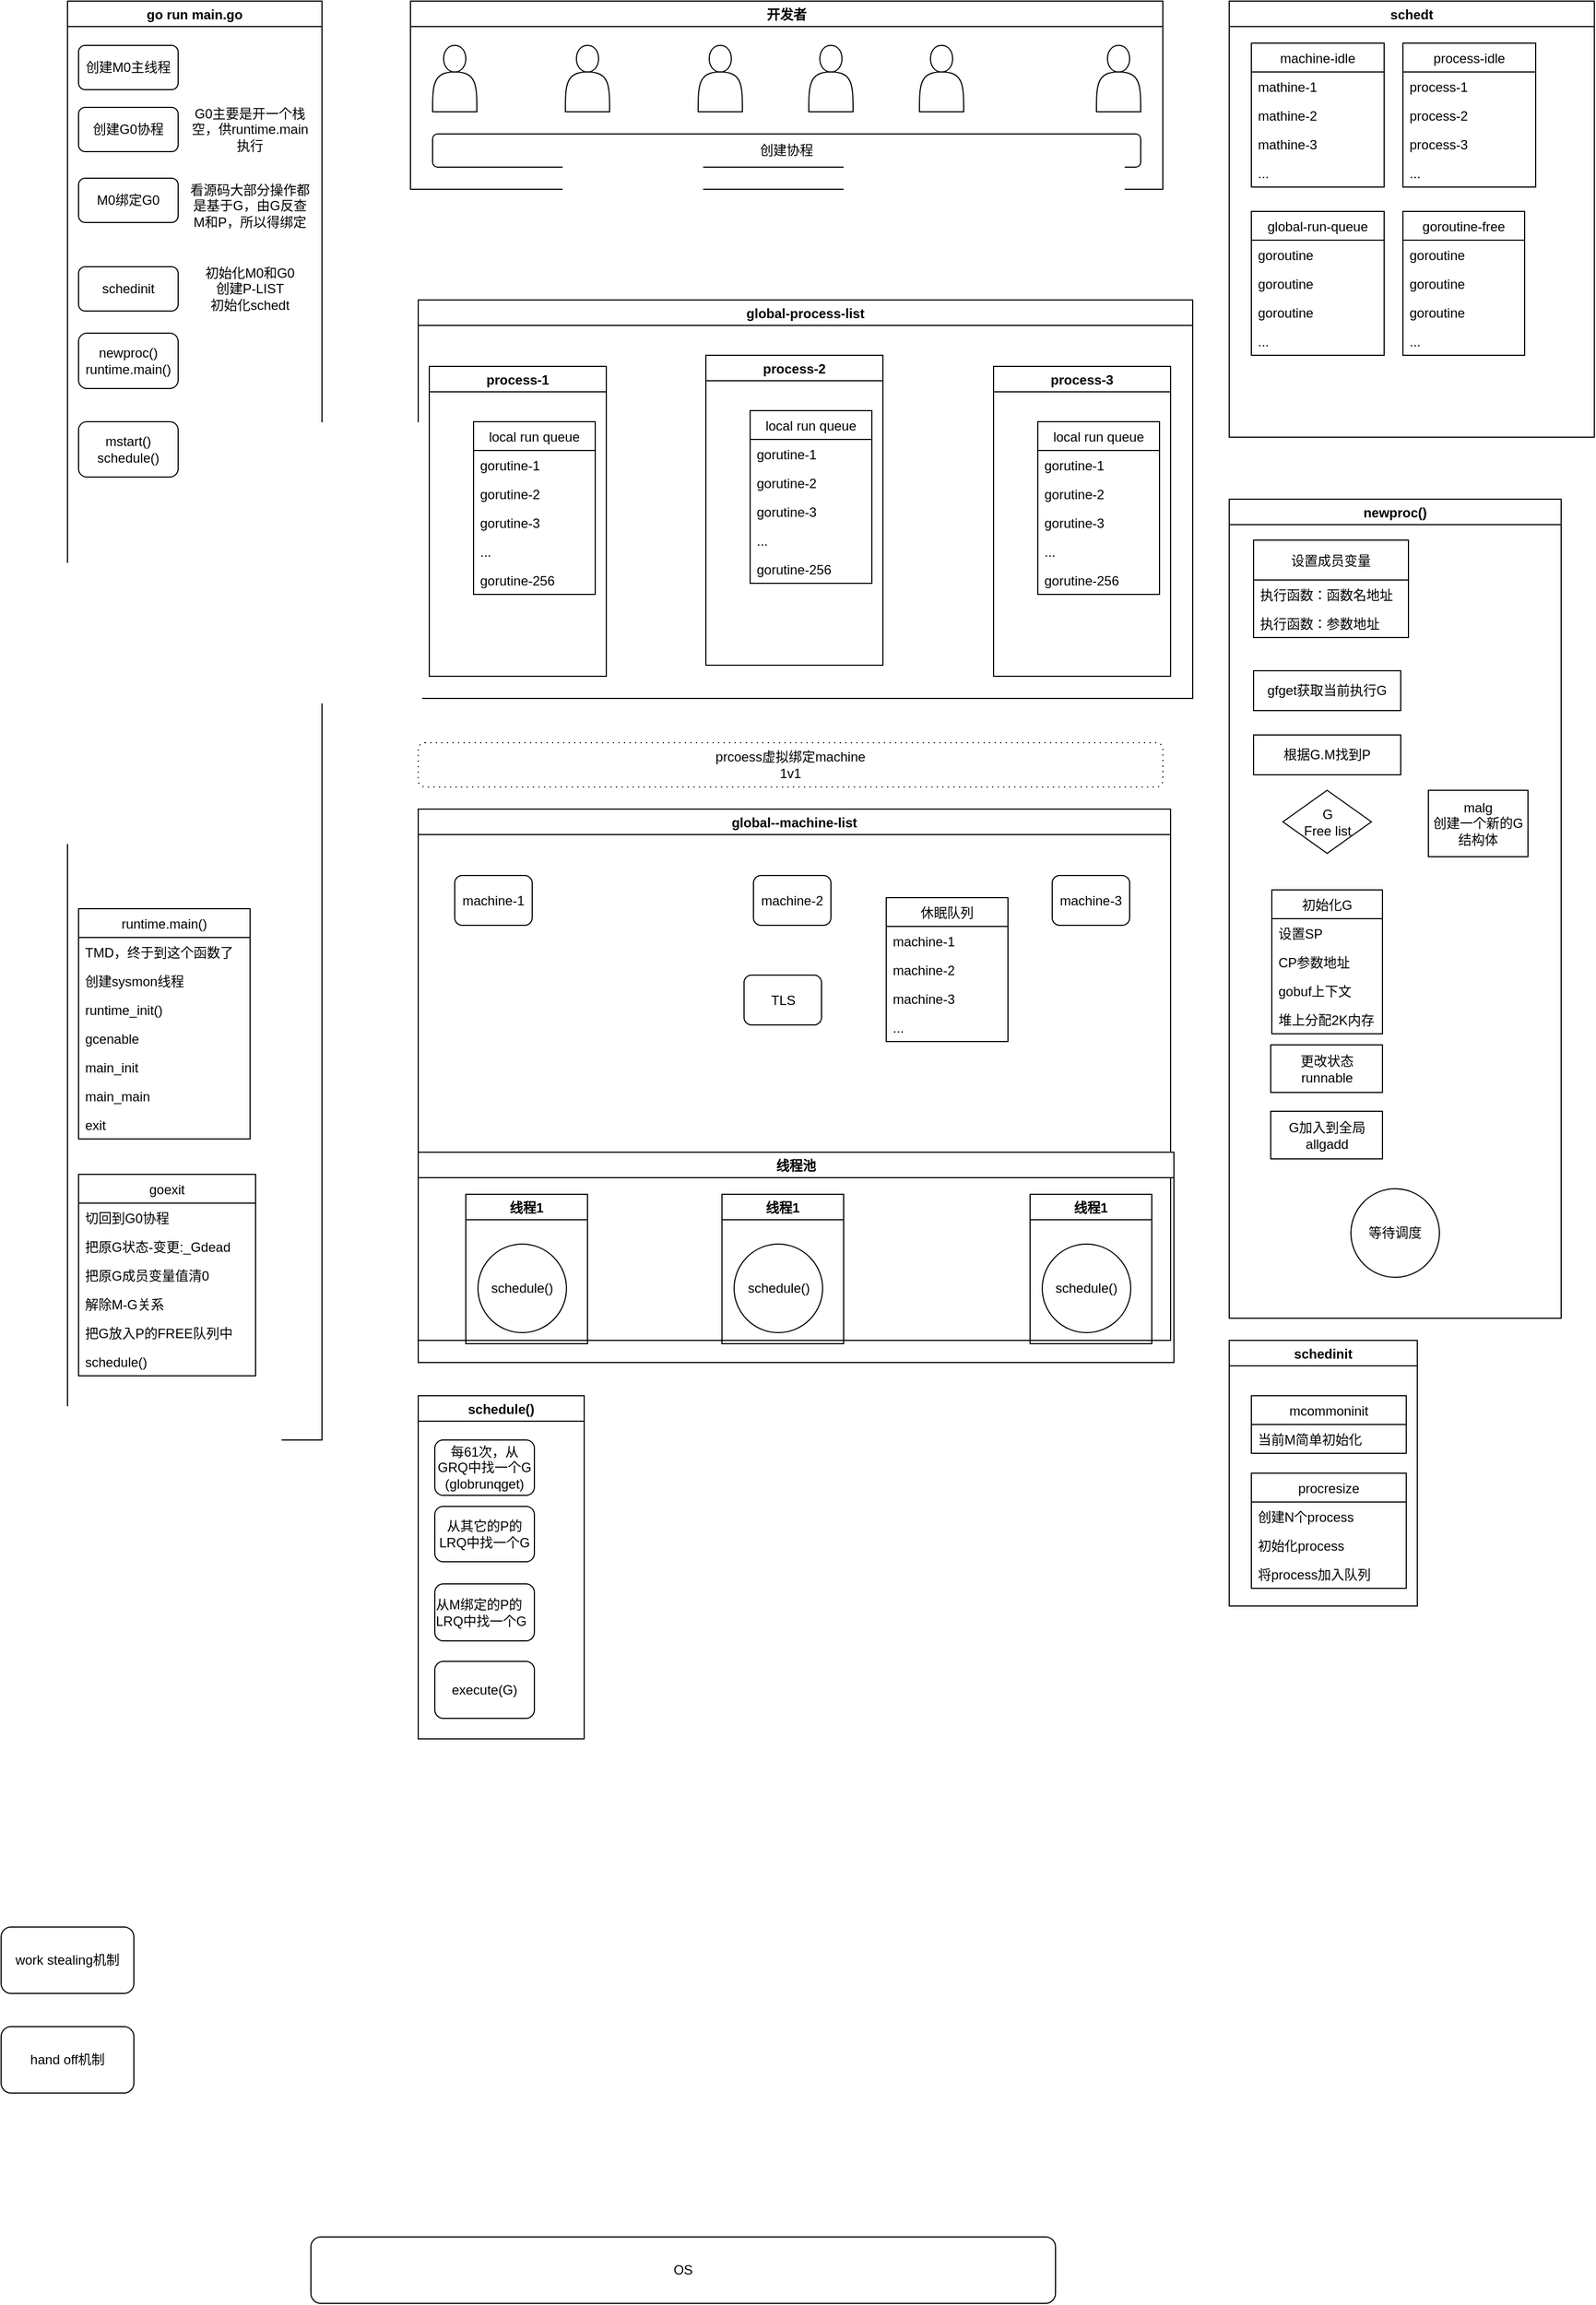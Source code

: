 <mxfile version="14.4.3" type="github">
  <diagram id="ioyhoYi3yUCj3TehJ-Bd" name="Page-1">
    <mxGraphModel dx="1426" dy="703" grid="1" gridSize="10" guides="1" tooltips="1" connect="1" arrows="1" fold="1" page="1" pageScale="1" pageWidth="827" pageHeight="1169" math="0" shadow="0">
      <root>
        <mxCell id="0" />
        <mxCell id="1" parent="0" />
        <mxCell id="YsYjQOcs5sEfoHpkuTJx-3" value="开发者" style="swimlane;" vertex="1" parent="1">
          <mxGeometry x="380" y="30" width="680" height="170" as="geometry" />
        </mxCell>
        <mxCell id="YsYjQOcs5sEfoHpkuTJx-4" value="" style="shape=actor;whiteSpace=wrap;html=1;" vertex="1" parent="YsYjQOcs5sEfoHpkuTJx-3">
          <mxGeometry x="20" y="40" width="40" height="60" as="geometry" />
        </mxCell>
        <mxCell id="YsYjQOcs5sEfoHpkuTJx-5" value="" style="shape=actor;whiteSpace=wrap;html=1;" vertex="1" parent="YsYjQOcs5sEfoHpkuTJx-3">
          <mxGeometry x="140" y="40" width="40" height="60" as="geometry" />
        </mxCell>
        <mxCell id="YsYjQOcs5sEfoHpkuTJx-6" value="" style="shape=actor;whiteSpace=wrap;html=1;" vertex="1" parent="YsYjQOcs5sEfoHpkuTJx-3">
          <mxGeometry x="260" y="40" width="40" height="60" as="geometry" />
        </mxCell>
        <mxCell id="YsYjQOcs5sEfoHpkuTJx-7" value="" style="shape=actor;whiteSpace=wrap;html=1;" vertex="1" parent="YsYjQOcs5sEfoHpkuTJx-3">
          <mxGeometry x="360" y="40" width="40" height="60" as="geometry" />
        </mxCell>
        <mxCell id="YsYjQOcs5sEfoHpkuTJx-8" value="" style="shape=actor;whiteSpace=wrap;html=1;" vertex="1" parent="YsYjQOcs5sEfoHpkuTJx-3">
          <mxGeometry x="460" y="40" width="40" height="60" as="geometry" />
        </mxCell>
        <mxCell id="YsYjQOcs5sEfoHpkuTJx-9" value="" style="shape=actor;whiteSpace=wrap;html=1;" vertex="1" parent="YsYjQOcs5sEfoHpkuTJx-3">
          <mxGeometry x="620" y="40" width="40" height="60" as="geometry" />
        </mxCell>
        <mxCell id="YsYjQOcs5sEfoHpkuTJx-66" value="创建协程" style="rounded=1;whiteSpace=wrap;html=1;" vertex="1" parent="YsYjQOcs5sEfoHpkuTJx-3">
          <mxGeometry x="20" y="120" width="640" height="30" as="geometry" />
        </mxCell>
        <mxCell id="YsYjQOcs5sEfoHpkuTJx-28" value="global--machine-list" style="swimlane;" vertex="1" parent="1">
          <mxGeometry x="387" y="760" width="680" height="480" as="geometry" />
        </mxCell>
        <mxCell id="YsYjQOcs5sEfoHpkuTJx-30" value="&lt;span style=&quot;text-align: left&quot;&gt;machine-2&lt;/span&gt;" style="rounded=1;whiteSpace=wrap;html=1;" vertex="1" parent="YsYjQOcs5sEfoHpkuTJx-28">
          <mxGeometry x="303" y="60" width="70" height="45" as="geometry" />
        </mxCell>
        <mxCell id="YsYjQOcs5sEfoHpkuTJx-31" value="&lt;span style=&quot;text-align: left&quot;&gt;machine-3&lt;/span&gt;" style="rounded=1;whiteSpace=wrap;html=1;" vertex="1" parent="YsYjQOcs5sEfoHpkuTJx-28">
          <mxGeometry x="573" y="60" width="70" height="45" as="geometry" />
        </mxCell>
        <mxCell id="YsYjQOcs5sEfoHpkuTJx-201" value="&lt;span style=&quot;text-align: left&quot;&gt;machine-1&lt;/span&gt;" style="rounded=1;whiteSpace=wrap;html=1;" vertex="1" parent="YsYjQOcs5sEfoHpkuTJx-28">
          <mxGeometry x="33" y="60" width="70" height="45" as="geometry" />
        </mxCell>
        <mxCell id="YsYjQOcs5sEfoHpkuTJx-60" value="休眠队列" style="swimlane;fontStyle=0;childLayout=stackLayout;horizontal=1;startSize=26;fillColor=none;horizontalStack=0;resizeParent=1;resizeParentMax=0;resizeLast=0;collapsible=1;marginBottom=0;" vertex="1" parent="YsYjQOcs5sEfoHpkuTJx-28">
          <mxGeometry x="423" y="80" width="110" height="130" as="geometry" />
        </mxCell>
        <mxCell id="YsYjQOcs5sEfoHpkuTJx-61" value="machine-1" style="text;strokeColor=none;fillColor=none;align=left;verticalAlign=top;spacingLeft=4;spacingRight=4;overflow=hidden;rotatable=0;points=[[0,0.5],[1,0.5]];portConstraint=eastwest;" vertex="1" parent="YsYjQOcs5sEfoHpkuTJx-60">
          <mxGeometry y="26" width="110" height="26" as="geometry" />
        </mxCell>
        <mxCell id="YsYjQOcs5sEfoHpkuTJx-62" value="machine-2" style="text;strokeColor=none;fillColor=none;align=left;verticalAlign=top;spacingLeft=4;spacingRight=4;overflow=hidden;rotatable=0;points=[[0,0.5],[1,0.5]];portConstraint=eastwest;spacingBottom=-1;" vertex="1" parent="YsYjQOcs5sEfoHpkuTJx-60">
          <mxGeometry y="52" width="110" height="26" as="geometry" />
        </mxCell>
        <mxCell id="YsYjQOcs5sEfoHpkuTJx-63" value="machine-3" style="text;strokeColor=none;fillColor=none;align=left;verticalAlign=top;spacingLeft=4;spacingRight=4;overflow=hidden;rotatable=0;points=[[0,0.5],[1,0.5]];portConstraint=eastwest;" vertex="1" parent="YsYjQOcs5sEfoHpkuTJx-60">
          <mxGeometry y="78" width="110" height="26" as="geometry" />
        </mxCell>
        <mxCell id="YsYjQOcs5sEfoHpkuTJx-64" value="..." style="text;strokeColor=none;fillColor=none;align=left;verticalAlign=top;spacingLeft=4;spacingRight=4;overflow=hidden;rotatable=0;points=[[0,0.5],[1,0.5]];portConstraint=eastwest;" vertex="1" parent="YsYjQOcs5sEfoHpkuTJx-60">
          <mxGeometry y="104" width="110" height="26" as="geometry" />
        </mxCell>
        <mxCell id="YsYjQOcs5sEfoHpkuTJx-33" value="work stealing机制" style="rounded=1;whiteSpace=wrap;html=1;" vertex="1" parent="1">
          <mxGeometry x="10" y="1770" width="120" height="60" as="geometry" />
        </mxCell>
        <mxCell id="YsYjQOcs5sEfoHpkuTJx-34" value="hand off机制" style="rounded=1;whiteSpace=wrap;html=1;" vertex="1" parent="1">
          <mxGeometry x="10" y="1860" width="120" height="60" as="geometry" />
        </mxCell>
        <mxCell id="YsYjQOcs5sEfoHpkuTJx-35" value="global-process-list" style="swimlane;" vertex="1" parent="1">
          <mxGeometry x="387" y="300" width="700" height="360" as="geometry" />
        </mxCell>
        <mxCell id="YsYjQOcs5sEfoHpkuTJx-10" value="process-1" style="swimlane;" vertex="1" parent="YsYjQOcs5sEfoHpkuTJx-35">
          <mxGeometry x="10" y="60" width="160" height="280" as="geometry" />
        </mxCell>
        <mxCell id="YsYjQOcs5sEfoHpkuTJx-11" value="local run queue" style="swimlane;fontStyle=0;childLayout=stackLayout;horizontal=1;startSize=26;fillColor=none;horizontalStack=0;resizeParent=1;resizeParentMax=0;resizeLast=0;collapsible=1;marginBottom=0;" vertex="1" parent="YsYjQOcs5sEfoHpkuTJx-10">
          <mxGeometry x="40" y="50" width="110" height="156" as="geometry" />
        </mxCell>
        <mxCell id="YsYjQOcs5sEfoHpkuTJx-12" value="gorutine-1" style="text;strokeColor=none;fillColor=none;align=left;verticalAlign=top;spacingLeft=4;spacingRight=4;overflow=hidden;rotatable=0;points=[[0,0.5],[1,0.5]];portConstraint=eastwest;" vertex="1" parent="YsYjQOcs5sEfoHpkuTJx-11">
          <mxGeometry y="26" width="110" height="26" as="geometry" />
        </mxCell>
        <mxCell id="YsYjQOcs5sEfoHpkuTJx-13" value="gorutine-2" style="text;strokeColor=none;fillColor=none;align=left;verticalAlign=top;spacingLeft=4;spacingRight=4;overflow=hidden;rotatable=0;points=[[0,0.5],[1,0.5]];portConstraint=eastwest;" vertex="1" parent="YsYjQOcs5sEfoHpkuTJx-11">
          <mxGeometry y="52" width="110" height="26" as="geometry" />
        </mxCell>
        <mxCell id="YsYjQOcs5sEfoHpkuTJx-14" value="gorutine-3" style="text;strokeColor=none;fillColor=none;align=left;verticalAlign=top;spacingLeft=4;spacingRight=4;overflow=hidden;rotatable=0;points=[[0,0.5],[1,0.5]];portConstraint=eastwest;" vertex="1" parent="YsYjQOcs5sEfoHpkuTJx-11">
          <mxGeometry y="78" width="110" height="26" as="geometry" />
        </mxCell>
        <mxCell id="YsYjQOcs5sEfoHpkuTJx-15" value="..." style="text;strokeColor=none;fillColor=none;align=left;verticalAlign=top;spacingLeft=4;spacingRight=4;overflow=hidden;rotatable=0;points=[[0,0.5],[1,0.5]];portConstraint=eastwest;" vertex="1" parent="YsYjQOcs5sEfoHpkuTJx-11">
          <mxGeometry y="104" width="110" height="26" as="geometry" />
        </mxCell>
        <mxCell id="YsYjQOcs5sEfoHpkuTJx-16" value="gorutine-256" style="text;strokeColor=none;fillColor=none;align=left;verticalAlign=top;spacingLeft=4;spacingRight=4;overflow=hidden;rotatable=0;points=[[0,0.5],[1,0.5]];portConstraint=eastwest;" vertex="1" parent="YsYjQOcs5sEfoHpkuTJx-11">
          <mxGeometry y="130" width="110" height="26" as="geometry" />
        </mxCell>
        <mxCell id="YsYjQOcs5sEfoHpkuTJx-40" value="process-2" style="swimlane;" vertex="1" parent="YsYjQOcs5sEfoHpkuTJx-35">
          <mxGeometry x="260" y="50" width="160" height="280" as="geometry" />
        </mxCell>
        <mxCell id="YsYjQOcs5sEfoHpkuTJx-41" value="local run queue" style="swimlane;fontStyle=0;childLayout=stackLayout;horizontal=1;startSize=26;fillColor=none;horizontalStack=0;resizeParent=1;resizeParentMax=0;resizeLast=0;collapsible=1;marginBottom=0;" vertex="1" parent="YsYjQOcs5sEfoHpkuTJx-40">
          <mxGeometry x="40" y="50" width="110" height="156" as="geometry" />
        </mxCell>
        <mxCell id="YsYjQOcs5sEfoHpkuTJx-42" value="gorutine-1" style="text;strokeColor=none;fillColor=none;align=left;verticalAlign=top;spacingLeft=4;spacingRight=4;overflow=hidden;rotatable=0;points=[[0,0.5],[1,0.5]];portConstraint=eastwest;" vertex="1" parent="YsYjQOcs5sEfoHpkuTJx-41">
          <mxGeometry y="26" width="110" height="26" as="geometry" />
        </mxCell>
        <mxCell id="YsYjQOcs5sEfoHpkuTJx-43" value="gorutine-2" style="text;strokeColor=none;fillColor=none;align=left;verticalAlign=top;spacingLeft=4;spacingRight=4;overflow=hidden;rotatable=0;points=[[0,0.5],[1,0.5]];portConstraint=eastwest;" vertex="1" parent="YsYjQOcs5sEfoHpkuTJx-41">
          <mxGeometry y="52" width="110" height="26" as="geometry" />
        </mxCell>
        <mxCell id="YsYjQOcs5sEfoHpkuTJx-44" value="gorutine-3" style="text;strokeColor=none;fillColor=none;align=left;verticalAlign=top;spacingLeft=4;spacingRight=4;overflow=hidden;rotatable=0;points=[[0,0.5],[1,0.5]];portConstraint=eastwest;" vertex="1" parent="YsYjQOcs5sEfoHpkuTJx-41">
          <mxGeometry y="78" width="110" height="26" as="geometry" />
        </mxCell>
        <mxCell id="YsYjQOcs5sEfoHpkuTJx-45" value="..." style="text;strokeColor=none;fillColor=none;align=left;verticalAlign=top;spacingLeft=4;spacingRight=4;overflow=hidden;rotatable=0;points=[[0,0.5],[1,0.5]];portConstraint=eastwest;" vertex="1" parent="YsYjQOcs5sEfoHpkuTJx-41">
          <mxGeometry y="104" width="110" height="26" as="geometry" />
        </mxCell>
        <mxCell id="YsYjQOcs5sEfoHpkuTJx-46" value="gorutine-256" style="text;strokeColor=none;fillColor=none;align=left;verticalAlign=top;spacingLeft=4;spacingRight=4;overflow=hidden;rotatable=0;points=[[0,0.5],[1,0.5]];portConstraint=eastwest;" vertex="1" parent="YsYjQOcs5sEfoHpkuTJx-41">
          <mxGeometry y="130" width="110" height="26" as="geometry" />
        </mxCell>
        <mxCell id="YsYjQOcs5sEfoHpkuTJx-47" value="process-3" style="swimlane;" vertex="1" parent="YsYjQOcs5sEfoHpkuTJx-35">
          <mxGeometry x="520" y="60" width="160" height="280" as="geometry" />
        </mxCell>
        <mxCell id="YsYjQOcs5sEfoHpkuTJx-48" value="local run queue" style="swimlane;fontStyle=0;childLayout=stackLayout;horizontal=1;startSize=26;fillColor=none;horizontalStack=0;resizeParent=1;resizeParentMax=0;resizeLast=0;collapsible=1;marginBottom=0;" vertex="1" parent="YsYjQOcs5sEfoHpkuTJx-47">
          <mxGeometry x="40" y="50" width="110" height="156" as="geometry" />
        </mxCell>
        <mxCell id="YsYjQOcs5sEfoHpkuTJx-49" value="gorutine-1" style="text;strokeColor=none;fillColor=none;align=left;verticalAlign=top;spacingLeft=4;spacingRight=4;overflow=hidden;rotatable=0;points=[[0,0.5],[1,0.5]];portConstraint=eastwest;" vertex="1" parent="YsYjQOcs5sEfoHpkuTJx-48">
          <mxGeometry y="26" width="110" height="26" as="geometry" />
        </mxCell>
        <mxCell id="YsYjQOcs5sEfoHpkuTJx-50" value="gorutine-2" style="text;strokeColor=none;fillColor=none;align=left;verticalAlign=top;spacingLeft=4;spacingRight=4;overflow=hidden;rotatable=0;points=[[0,0.5],[1,0.5]];portConstraint=eastwest;" vertex="1" parent="YsYjQOcs5sEfoHpkuTJx-48">
          <mxGeometry y="52" width="110" height="26" as="geometry" />
        </mxCell>
        <mxCell id="YsYjQOcs5sEfoHpkuTJx-51" value="gorutine-3" style="text;strokeColor=none;fillColor=none;align=left;verticalAlign=top;spacingLeft=4;spacingRight=4;overflow=hidden;rotatable=0;points=[[0,0.5],[1,0.5]];portConstraint=eastwest;" vertex="1" parent="YsYjQOcs5sEfoHpkuTJx-48">
          <mxGeometry y="78" width="110" height="26" as="geometry" />
        </mxCell>
        <mxCell id="YsYjQOcs5sEfoHpkuTJx-52" value="..." style="text;strokeColor=none;fillColor=none;align=left;verticalAlign=top;spacingLeft=4;spacingRight=4;overflow=hidden;rotatable=0;points=[[0,0.5],[1,0.5]];portConstraint=eastwest;" vertex="1" parent="YsYjQOcs5sEfoHpkuTJx-48">
          <mxGeometry y="104" width="110" height="26" as="geometry" />
        </mxCell>
        <mxCell id="YsYjQOcs5sEfoHpkuTJx-53" value="gorutine-256" style="text;strokeColor=none;fillColor=none;align=left;verticalAlign=top;spacingLeft=4;spacingRight=4;overflow=hidden;rotatable=0;points=[[0,0.5],[1,0.5]];portConstraint=eastwest;" vertex="1" parent="YsYjQOcs5sEfoHpkuTJx-48">
          <mxGeometry y="130" width="110" height="26" as="geometry" />
        </mxCell>
        <mxCell id="YsYjQOcs5sEfoHpkuTJx-67" value="OS" style="rounded=1;whiteSpace=wrap;html=1;" vertex="1" parent="1">
          <mxGeometry x="290" y="2050" width="673" height="60" as="geometry" />
        </mxCell>
        <mxCell id="YsYjQOcs5sEfoHpkuTJx-69" value="prcoess虚拟绑定machine&lt;br&gt;1v1" style="shape=ext;rounded=1;html=1;whiteSpace=wrap;dashed=1;dashPattern=1 4;" vertex="1" parent="1">
          <mxGeometry x="387" y="700" width="673" height="40" as="geometry" />
        </mxCell>
        <mxCell id="YsYjQOcs5sEfoHpkuTJx-79" value="go run main.go" style="swimlane;" vertex="1" parent="1">
          <mxGeometry x="70" y="30" width="230" height="1300" as="geometry" />
        </mxCell>
        <mxCell id="YsYjQOcs5sEfoHpkuTJx-80" value="创建M0主线程" style="rounded=1;whiteSpace=wrap;html=1;" vertex="1" parent="YsYjQOcs5sEfoHpkuTJx-79">
          <mxGeometry x="10" y="40" width="90" height="40" as="geometry" />
        </mxCell>
        <mxCell id="YsYjQOcs5sEfoHpkuTJx-81" value="创建G0协程" style="rounded=1;whiteSpace=wrap;html=1;" vertex="1" parent="YsYjQOcs5sEfoHpkuTJx-79">
          <mxGeometry x="10" y="96" width="90" height="40" as="geometry" />
        </mxCell>
        <mxCell id="YsYjQOcs5sEfoHpkuTJx-82" value="M0绑定G0" style="rounded=1;whiteSpace=wrap;html=1;" vertex="1" parent="YsYjQOcs5sEfoHpkuTJx-79">
          <mxGeometry x="10" y="160" width="90" height="40" as="geometry" />
        </mxCell>
        <mxCell id="YsYjQOcs5sEfoHpkuTJx-87" value="schedinit" style="rounded=1;whiteSpace=wrap;html=1;" vertex="1" parent="YsYjQOcs5sEfoHpkuTJx-79">
          <mxGeometry x="10" y="240" width="90" height="40" as="geometry" />
        </mxCell>
        <mxCell id="YsYjQOcs5sEfoHpkuTJx-89" value="&lt;span&gt;newproc()&lt;br&gt;&lt;/span&gt;&lt;span&gt;runtime.main()&lt;/span&gt;&lt;span&gt;&lt;br&gt;&lt;/span&gt;" style="rounded=1;whiteSpace=wrap;html=1;" vertex="1" parent="YsYjQOcs5sEfoHpkuTJx-79">
          <mxGeometry x="10" y="300" width="90" height="50" as="geometry" />
        </mxCell>
        <mxCell id="YsYjQOcs5sEfoHpkuTJx-109" value="mstart()&lt;br&gt;schedule()" style="rounded=1;whiteSpace=wrap;html=1;" vertex="1" parent="YsYjQOcs5sEfoHpkuTJx-79">
          <mxGeometry x="10" y="380" width="90" height="50" as="geometry" />
        </mxCell>
        <mxCell id="YsYjQOcs5sEfoHpkuTJx-130" value="runtime.main()" style="swimlane;fontStyle=0;childLayout=stackLayout;horizontal=1;startSize=26;fillColor=none;horizontalStack=0;resizeParent=1;resizeParentMax=0;resizeLast=0;collapsible=1;marginBottom=0;" vertex="1" parent="YsYjQOcs5sEfoHpkuTJx-79">
          <mxGeometry x="10" y="820" width="155" height="208" as="geometry" />
        </mxCell>
        <mxCell id="YsYjQOcs5sEfoHpkuTJx-131" value="TMD，终于到这个函数了" style="text;strokeColor=none;fillColor=none;align=left;verticalAlign=top;spacingLeft=4;spacingRight=4;overflow=hidden;rotatable=0;points=[[0,0.5],[1,0.5]];portConstraint=eastwest;" vertex="1" parent="YsYjQOcs5sEfoHpkuTJx-130">
          <mxGeometry y="26" width="155" height="26" as="geometry" />
        </mxCell>
        <mxCell id="YsYjQOcs5sEfoHpkuTJx-132" value="创建sysmon线程" style="text;strokeColor=none;fillColor=none;align=left;verticalAlign=top;spacingLeft=4;spacingRight=4;overflow=hidden;rotatable=0;points=[[0,0.5],[1,0.5]];portConstraint=eastwest;" vertex="1" parent="YsYjQOcs5sEfoHpkuTJx-130">
          <mxGeometry y="52" width="155" height="26" as="geometry" />
        </mxCell>
        <mxCell id="YsYjQOcs5sEfoHpkuTJx-133" value="runtime_init()" style="text;strokeColor=none;fillColor=none;align=left;verticalAlign=top;spacingLeft=4;spacingRight=4;overflow=hidden;rotatable=0;points=[[0,0.5],[1,0.5]];portConstraint=eastwest;" vertex="1" parent="YsYjQOcs5sEfoHpkuTJx-130">
          <mxGeometry y="78" width="155" height="26" as="geometry" />
        </mxCell>
        <mxCell id="YsYjQOcs5sEfoHpkuTJx-138" value="gcenable" style="text;strokeColor=none;fillColor=none;align=left;verticalAlign=top;spacingLeft=4;spacingRight=4;overflow=hidden;rotatable=0;points=[[0,0.5],[1,0.5]];portConstraint=eastwest;" vertex="1" parent="YsYjQOcs5sEfoHpkuTJx-130">
          <mxGeometry y="104" width="155" height="26" as="geometry" />
        </mxCell>
        <mxCell id="YsYjQOcs5sEfoHpkuTJx-139" value="main_init" style="text;strokeColor=none;fillColor=none;align=left;verticalAlign=top;spacingLeft=4;spacingRight=4;overflow=hidden;rotatable=0;points=[[0,0.5],[1,0.5]];portConstraint=eastwest;" vertex="1" parent="YsYjQOcs5sEfoHpkuTJx-130">
          <mxGeometry y="130" width="155" height="26" as="geometry" />
        </mxCell>
        <mxCell id="YsYjQOcs5sEfoHpkuTJx-140" value="main_main" style="text;strokeColor=none;fillColor=none;align=left;verticalAlign=top;spacingLeft=4;spacingRight=4;overflow=hidden;rotatable=0;points=[[0,0.5],[1,0.5]];portConstraint=eastwest;" vertex="1" parent="YsYjQOcs5sEfoHpkuTJx-130">
          <mxGeometry y="156" width="155" height="26" as="geometry" />
        </mxCell>
        <mxCell id="YsYjQOcs5sEfoHpkuTJx-141" value="exit" style="text;strokeColor=none;fillColor=none;align=left;verticalAlign=top;spacingLeft=4;spacingRight=4;overflow=hidden;rotatable=0;points=[[0,0.5],[1,0.5]];portConstraint=eastwest;" vertex="1" parent="YsYjQOcs5sEfoHpkuTJx-130">
          <mxGeometry y="182" width="155" height="26" as="geometry" />
        </mxCell>
        <mxCell id="YsYjQOcs5sEfoHpkuTJx-143" value="goexit" style="swimlane;fontStyle=0;childLayout=stackLayout;horizontal=1;startSize=26;fillColor=none;horizontalStack=0;resizeParent=1;resizeParentMax=0;resizeLast=0;collapsible=1;marginBottom=0;" vertex="1" parent="YsYjQOcs5sEfoHpkuTJx-79">
          <mxGeometry x="10" y="1060" width="160" height="182" as="geometry" />
        </mxCell>
        <mxCell id="YsYjQOcs5sEfoHpkuTJx-144" value="切回到G0协程" style="text;strokeColor=none;fillColor=none;align=left;verticalAlign=top;spacingLeft=4;spacingRight=4;overflow=hidden;rotatable=0;points=[[0,0.5],[1,0.5]];portConstraint=eastwest;" vertex="1" parent="YsYjQOcs5sEfoHpkuTJx-143">
          <mxGeometry y="26" width="160" height="26" as="geometry" />
        </mxCell>
        <mxCell id="YsYjQOcs5sEfoHpkuTJx-145" value="把原G状态-变更:_Gdead" style="text;strokeColor=none;fillColor=none;align=left;verticalAlign=top;spacingLeft=4;spacingRight=4;overflow=hidden;rotatable=0;points=[[0,0.5],[1,0.5]];portConstraint=eastwest;" vertex="1" parent="YsYjQOcs5sEfoHpkuTJx-143">
          <mxGeometry y="52" width="160" height="26" as="geometry" />
        </mxCell>
        <mxCell id="YsYjQOcs5sEfoHpkuTJx-146" value="把原G成员变量值清0" style="text;strokeColor=none;fillColor=none;align=left;verticalAlign=top;spacingLeft=4;spacingRight=4;overflow=hidden;rotatable=0;points=[[0,0.5],[1,0.5]];portConstraint=eastwest;" vertex="1" parent="YsYjQOcs5sEfoHpkuTJx-143">
          <mxGeometry y="78" width="160" height="26" as="geometry" />
        </mxCell>
        <mxCell id="YsYjQOcs5sEfoHpkuTJx-147" value="解除M-G关系" style="text;strokeColor=none;fillColor=none;align=left;verticalAlign=top;spacingLeft=4;spacingRight=4;overflow=hidden;rotatable=0;points=[[0,0.5],[1,0.5]];portConstraint=eastwest;" vertex="1" parent="YsYjQOcs5sEfoHpkuTJx-143">
          <mxGeometry y="104" width="160" height="26" as="geometry" />
        </mxCell>
        <mxCell id="YsYjQOcs5sEfoHpkuTJx-153" value="把G放入P的FREE队列中" style="text;strokeColor=none;fillColor=none;align=left;verticalAlign=top;spacingLeft=4;spacingRight=4;overflow=hidden;rotatable=0;points=[[0,0.5],[1,0.5]];portConstraint=eastwest;" vertex="1" parent="YsYjQOcs5sEfoHpkuTJx-143">
          <mxGeometry y="130" width="160" height="26" as="geometry" />
        </mxCell>
        <mxCell id="YsYjQOcs5sEfoHpkuTJx-154" value="schedule()" style="text;strokeColor=none;fillColor=none;align=left;verticalAlign=top;spacingLeft=4;spacingRight=4;overflow=hidden;rotatable=0;points=[[0,0.5],[1,0.5]];portConstraint=eastwest;" vertex="1" parent="YsYjQOcs5sEfoHpkuTJx-143">
          <mxGeometry y="156" width="160" height="26" as="geometry" />
        </mxCell>
        <mxCell id="YsYjQOcs5sEfoHpkuTJx-164" value="G0主要是开一个栈空，供runtime.main执行" style="text;html=1;strokeColor=none;fillColor=none;align=center;verticalAlign=middle;whiteSpace=wrap;rounded=0;" vertex="1" parent="YsYjQOcs5sEfoHpkuTJx-79">
          <mxGeometry x="110" y="96" width="110" height="40" as="geometry" />
        </mxCell>
        <mxCell id="YsYjQOcs5sEfoHpkuTJx-166" value="看源码大部分操作都是基于G，由G反查M和P，所以得绑定" style="text;html=1;strokeColor=none;fillColor=none;align=center;verticalAlign=middle;whiteSpace=wrap;rounded=0;" vertex="1" parent="YsYjQOcs5sEfoHpkuTJx-79">
          <mxGeometry x="110" y="160" width="110" height="50" as="geometry" />
        </mxCell>
        <mxCell id="YsYjQOcs5sEfoHpkuTJx-190" value="&lt;span&gt;初始化M0和G0&lt;/span&gt;&lt;br&gt;&lt;span&gt;创建P-LIST&lt;/span&gt;&lt;br&gt;&lt;span&gt;初始化schedt&lt;/span&gt;" style="text;html=1;strokeColor=none;fillColor=none;align=center;verticalAlign=middle;whiteSpace=wrap;rounded=0;" vertex="1" parent="YsYjQOcs5sEfoHpkuTJx-79">
          <mxGeometry x="110" y="240" width="110" height="40" as="geometry" />
        </mxCell>
        <mxCell id="YsYjQOcs5sEfoHpkuTJx-167" value="schedt" style="swimlane;" vertex="1" parent="1">
          <mxGeometry x="1120" y="30" width="330" height="394" as="geometry" />
        </mxCell>
        <mxCell id="YsYjQOcs5sEfoHpkuTJx-168" value="machine-idle" style="swimlane;fontStyle=0;childLayout=stackLayout;horizontal=1;startSize=26;fillColor=none;horizontalStack=0;resizeParent=1;resizeParentMax=0;resizeLast=0;collapsible=1;marginBottom=0;" vertex="1" parent="YsYjQOcs5sEfoHpkuTJx-167">
          <mxGeometry x="20" y="38" width="120" height="130" as="geometry" />
        </mxCell>
        <mxCell id="YsYjQOcs5sEfoHpkuTJx-169" value="mathine-1" style="text;strokeColor=none;fillColor=none;align=left;verticalAlign=top;spacingLeft=4;spacingRight=4;overflow=hidden;rotatable=0;points=[[0,0.5],[1,0.5]];portConstraint=eastwest;" vertex="1" parent="YsYjQOcs5sEfoHpkuTJx-168">
          <mxGeometry y="26" width="120" height="26" as="geometry" />
        </mxCell>
        <mxCell id="YsYjQOcs5sEfoHpkuTJx-170" value="mathine-2" style="text;strokeColor=none;fillColor=none;align=left;verticalAlign=top;spacingLeft=4;spacingRight=4;overflow=hidden;rotatable=0;points=[[0,0.5],[1,0.5]];portConstraint=eastwest;" vertex="1" parent="YsYjQOcs5sEfoHpkuTJx-168">
          <mxGeometry y="52" width="120" height="26" as="geometry" />
        </mxCell>
        <mxCell id="YsYjQOcs5sEfoHpkuTJx-171" value="mathine-3" style="text;strokeColor=none;fillColor=none;align=left;verticalAlign=top;spacingLeft=4;spacingRight=4;overflow=hidden;rotatable=0;points=[[0,0.5],[1,0.5]];portConstraint=eastwest;" vertex="1" parent="YsYjQOcs5sEfoHpkuTJx-168">
          <mxGeometry y="78" width="120" height="26" as="geometry" />
        </mxCell>
        <mxCell id="YsYjQOcs5sEfoHpkuTJx-173" value="..." style="text;strokeColor=none;fillColor=none;align=left;verticalAlign=top;spacingLeft=4;spacingRight=4;overflow=hidden;rotatable=0;points=[[0,0.5],[1,0.5]];portConstraint=eastwest;" vertex="1" parent="YsYjQOcs5sEfoHpkuTJx-168">
          <mxGeometry y="104" width="120" height="26" as="geometry" />
        </mxCell>
        <mxCell id="YsYjQOcs5sEfoHpkuTJx-174" value="process-idle" style="swimlane;fontStyle=0;childLayout=stackLayout;horizontal=1;startSize=26;fillColor=none;horizontalStack=0;resizeParent=1;resizeParentMax=0;resizeLast=0;collapsible=1;marginBottom=0;" vertex="1" parent="YsYjQOcs5sEfoHpkuTJx-167">
          <mxGeometry x="157" y="38" width="120" height="130" as="geometry" />
        </mxCell>
        <mxCell id="YsYjQOcs5sEfoHpkuTJx-175" value="process-1" style="text;strokeColor=none;fillColor=none;align=left;verticalAlign=top;spacingLeft=4;spacingRight=4;overflow=hidden;rotatable=0;points=[[0,0.5],[1,0.5]];portConstraint=eastwest;" vertex="1" parent="YsYjQOcs5sEfoHpkuTJx-174">
          <mxGeometry y="26" width="120" height="26" as="geometry" />
        </mxCell>
        <mxCell id="YsYjQOcs5sEfoHpkuTJx-176" value="process-2" style="text;strokeColor=none;fillColor=none;align=left;verticalAlign=top;spacingLeft=4;spacingRight=4;overflow=hidden;rotatable=0;points=[[0,0.5],[1,0.5]];portConstraint=eastwest;" vertex="1" parent="YsYjQOcs5sEfoHpkuTJx-174">
          <mxGeometry y="52" width="120" height="26" as="geometry" />
        </mxCell>
        <mxCell id="YsYjQOcs5sEfoHpkuTJx-177" value="process-3" style="text;strokeColor=none;fillColor=none;align=left;verticalAlign=top;spacingLeft=4;spacingRight=4;overflow=hidden;rotatable=0;points=[[0,0.5],[1,0.5]];portConstraint=eastwest;" vertex="1" parent="YsYjQOcs5sEfoHpkuTJx-174">
          <mxGeometry y="78" width="120" height="26" as="geometry" />
        </mxCell>
        <mxCell id="YsYjQOcs5sEfoHpkuTJx-178" value="..." style="text;strokeColor=none;fillColor=none;align=left;verticalAlign=top;spacingLeft=4;spacingRight=4;overflow=hidden;rotatable=0;points=[[0,0.5],[1,0.5]];portConstraint=eastwest;" vertex="1" parent="YsYjQOcs5sEfoHpkuTJx-174">
          <mxGeometry y="104" width="120" height="26" as="geometry" />
        </mxCell>
        <mxCell id="YsYjQOcs5sEfoHpkuTJx-179" value="global-run-queue" style="swimlane;fontStyle=0;childLayout=stackLayout;horizontal=1;startSize=26;fillColor=none;horizontalStack=0;resizeParent=1;resizeParentMax=0;resizeLast=0;collapsible=1;marginBottom=0;" vertex="1" parent="YsYjQOcs5sEfoHpkuTJx-167">
          <mxGeometry x="20" y="190" width="120" height="130" as="geometry" />
        </mxCell>
        <mxCell id="YsYjQOcs5sEfoHpkuTJx-180" value="goroutine" style="text;strokeColor=none;fillColor=none;align=left;verticalAlign=top;spacingLeft=4;spacingRight=4;overflow=hidden;rotatable=0;points=[[0,0.5],[1,0.5]];portConstraint=eastwest;" vertex="1" parent="YsYjQOcs5sEfoHpkuTJx-179">
          <mxGeometry y="26" width="120" height="26" as="geometry" />
        </mxCell>
        <mxCell id="YsYjQOcs5sEfoHpkuTJx-181" value="goroutine" style="text;strokeColor=none;fillColor=none;align=left;verticalAlign=top;spacingLeft=4;spacingRight=4;overflow=hidden;rotatable=0;points=[[0,0.5],[1,0.5]];portConstraint=eastwest;" vertex="1" parent="YsYjQOcs5sEfoHpkuTJx-179">
          <mxGeometry y="52" width="120" height="26" as="geometry" />
        </mxCell>
        <mxCell id="YsYjQOcs5sEfoHpkuTJx-182" value="goroutine" style="text;strokeColor=none;fillColor=none;align=left;verticalAlign=top;spacingLeft=4;spacingRight=4;overflow=hidden;rotatable=0;points=[[0,0.5],[1,0.5]];portConstraint=eastwest;" vertex="1" parent="YsYjQOcs5sEfoHpkuTJx-179">
          <mxGeometry y="78" width="120" height="26" as="geometry" />
        </mxCell>
        <mxCell id="YsYjQOcs5sEfoHpkuTJx-183" value="..." style="text;strokeColor=none;fillColor=none;align=left;verticalAlign=top;spacingLeft=4;spacingRight=4;overflow=hidden;rotatable=0;points=[[0,0.5],[1,0.5]];portConstraint=eastwest;" vertex="1" parent="YsYjQOcs5sEfoHpkuTJx-179">
          <mxGeometry y="104" width="120" height="26" as="geometry" />
        </mxCell>
        <mxCell id="YsYjQOcs5sEfoHpkuTJx-184" value="goroutine-free" style="swimlane;fontStyle=0;childLayout=stackLayout;horizontal=1;startSize=26;fillColor=none;horizontalStack=0;resizeParent=1;resizeParentMax=0;resizeLast=0;collapsible=1;marginBottom=0;" vertex="1" parent="YsYjQOcs5sEfoHpkuTJx-167">
          <mxGeometry x="157" y="190" width="110" height="130" as="geometry" />
        </mxCell>
        <mxCell id="YsYjQOcs5sEfoHpkuTJx-185" value="goroutine" style="text;strokeColor=none;fillColor=none;align=left;verticalAlign=top;spacingLeft=4;spacingRight=4;overflow=hidden;rotatable=0;points=[[0,0.5],[1,0.5]];portConstraint=eastwest;" vertex="1" parent="YsYjQOcs5sEfoHpkuTJx-184">
          <mxGeometry y="26" width="110" height="26" as="geometry" />
        </mxCell>
        <mxCell id="YsYjQOcs5sEfoHpkuTJx-186" value="goroutine" style="text;strokeColor=none;fillColor=none;align=left;verticalAlign=top;spacingLeft=4;spacingRight=4;overflow=hidden;rotatable=0;points=[[0,0.5],[1,0.5]];portConstraint=eastwest;" vertex="1" parent="YsYjQOcs5sEfoHpkuTJx-184">
          <mxGeometry y="52" width="110" height="26" as="geometry" />
        </mxCell>
        <mxCell id="YsYjQOcs5sEfoHpkuTJx-187" value="goroutine" style="text;strokeColor=none;fillColor=none;align=left;verticalAlign=top;spacingLeft=4;spacingRight=4;overflow=hidden;rotatable=0;points=[[0,0.5],[1,0.5]];portConstraint=eastwest;" vertex="1" parent="YsYjQOcs5sEfoHpkuTJx-184">
          <mxGeometry y="78" width="110" height="26" as="geometry" />
        </mxCell>
        <mxCell id="YsYjQOcs5sEfoHpkuTJx-188" value="..." style="text;strokeColor=none;fillColor=none;align=left;verticalAlign=top;spacingLeft=4;spacingRight=4;overflow=hidden;rotatable=0;points=[[0,0.5],[1,0.5]];portConstraint=eastwest;" vertex="1" parent="YsYjQOcs5sEfoHpkuTJx-184">
          <mxGeometry y="104" width="110" height="26" as="geometry" />
        </mxCell>
        <mxCell id="YsYjQOcs5sEfoHpkuTJx-160" value="线程池" style="swimlane;" vertex="1" parent="1">
          <mxGeometry x="387" y="1070" width="683" height="190" as="geometry" />
        </mxCell>
        <mxCell id="YsYjQOcs5sEfoHpkuTJx-196" value="线程1" style="swimlane;" vertex="1" parent="YsYjQOcs5sEfoHpkuTJx-160">
          <mxGeometry x="43" y="38" width="110" height="135" as="geometry" />
        </mxCell>
        <mxCell id="YsYjQOcs5sEfoHpkuTJx-161" value="&lt;span style=&quot;text-align: left&quot;&gt;schedule()&lt;/span&gt;" style="ellipse;whiteSpace=wrap;html=1;aspect=fixed;" vertex="1" parent="YsYjQOcs5sEfoHpkuTJx-196">
          <mxGeometry x="11" y="45" width="80" height="80" as="geometry" />
        </mxCell>
        <mxCell id="YsYjQOcs5sEfoHpkuTJx-197" value="线程1" style="swimlane;" vertex="1" parent="YsYjQOcs5sEfoHpkuTJx-160">
          <mxGeometry x="274.5" y="38" width="110" height="135" as="geometry" />
        </mxCell>
        <mxCell id="YsYjQOcs5sEfoHpkuTJx-198" value="&lt;span style=&quot;text-align: left&quot;&gt;schedule()&lt;/span&gt;" style="ellipse;whiteSpace=wrap;html=1;aspect=fixed;" vertex="1" parent="YsYjQOcs5sEfoHpkuTJx-197">
          <mxGeometry x="11" y="45" width="80" height="80" as="geometry" />
        </mxCell>
        <mxCell id="YsYjQOcs5sEfoHpkuTJx-199" value="线程1" style="swimlane;" vertex="1" parent="YsYjQOcs5sEfoHpkuTJx-160">
          <mxGeometry x="553" y="38" width="110" height="135" as="geometry" />
        </mxCell>
        <mxCell id="YsYjQOcs5sEfoHpkuTJx-200" value="&lt;span style=&quot;text-align: left&quot;&gt;schedule()&lt;/span&gt;" style="ellipse;whiteSpace=wrap;html=1;aspect=fixed;" vertex="1" parent="YsYjQOcs5sEfoHpkuTJx-199">
          <mxGeometry x="11" y="45" width="80" height="80" as="geometry" />
        </mxCell>
        <mxCell id="YsYjQOcs5sEfoHpkuTJx-202" value="&lt;span style=&quot;text-align: left&quot;&gt;TLS&lt;/span&gt;" style="rounded=1;whiteSpace=wrap;html=1;" vertex="1" parent="1">
          <mxGeometry x="681.5" y="910" width="70" height="45" as="geometry" />
        </mxCell>
        <mxCell id="YsYjQOcs5sEfoHpkuTJx-212" value="newproc()" style="swimlane;" vertex="1" parent="1">
          <mxGeometry x="1120" y="480" width="300" height="740" as="geometry" />
        </mxCell>
        <mxCell id="YsYjQOcs5sEfoHpkuTJx-213" value="设置成员变量" style="swimlane;fontStyle=0;childLayout=stackLayout;horizontal=1;startSize=36;fillColor=none;horizontalStack=0;resizeParent=1;resizeParentMax=0;resizeLast=0;collapsible=1;marginBottom=0;" vertex="1" parent="YsYjQOcs5sEfoHpkuTJx-212">
          <mxGeometry x="22" y="37" width="140" height="88" as="geometry" />
        </mxCell>
        <mxCell id="YsYjQOcs5sEfoHpkuTJx-214" value="执行函数：函数名地址" style="text;strokeColor=none;fillColor=none;align=left;verticalAlign=top;spacingLeft=4;spacingRight=4;overflow=hidden;rotatable=0;points=[[0,0.5],[1,0.5]];portConstraint=eastwest;" vertex="1" parent="YsYjQOcs5sEfoHpkuTJx-213">
          <mxGeometry y="36" width="140" height="26" as="geometry" />
        </mxCell>
        <mxCell id="YsYjQOcs5sEfoHpkuTJx-215" value="执行函数：参数地址" style="text;strokeColor=none;fillColor=none;align=left;verticalAlign=top;spacingLeft=4;spacingRight=4;overflow=hidden;rotatable=0;points=[[0,0.5],[1,0.5]];portConstraint=eastwest;" vertex="1" parent="YsYjQOcs5sEfoHpkuTJx-213">
          <mxGeometry y="62" width="140" height="26" as="geometry" />
        </mxCell>
        <mxCell id="YsYjQOcs5sEfoHpkuTJx-217" value="&lt;span style=&quot;text-align: left&quot;&gt;gfget获取当前执行G&lt;br&gt;&lt;/span&gt;" style="rounded=0;whiteSpace=wrap;html=1;" vertex="1" parent="YsYjQOcs5sEfoHpkuTJx-212">
          <mxGeometry x="22" y="155" width="133" height="36" as="geometry" />
        </mxCell>
        <mxCell id="YsYjQOcs5sEfoHpkuTJx-218" value="&lt;span style=&quot;text-align: left&quot;&gt;根据G.M找到P&lt;br&gt;&lt;/span&gt;" style="rounded=0;whiteSpace=wrap;html=1;" vertex="1" parent="YsYjQOcs5sEfoHpkuTJx-212">
          <mxGeometry x="22" y="213" width="133" height="36" as="geometry" />
        </mxCell>
        <mxCell id="YsYjQOcs5sEfoHpkuTJx-219" value="G&lt;br&gt;Free list" style="rhombus;whiteSpace=wrap;html=1;" vertex="1" parent="YsYjQOcs5sEfoHpkuTJx-212">
          <mxGeometry x="48.5" y="263" width="80" height="57" as="geometry" />
        </mxCell>
        <mxCell id="YsYjQOcs5sEfoHpkuTJx-221" value="初始化G" style="swimlane;fontStyle=0;childLayout=stackLayout;horizontal=1;startSize=26;fillColor=none;horizontalStack=0;resizeParent=1;resizeParentMax=0;resizeLast=0;collapsible=1;marginBottom=0;" vertex="1" parent="YsYjQOcs5sEfoHpkuTJx-212">
          <mxGeometry x="38.5" y="353" width="100" height="130" as="geometry" />
        </mxCell>
        <mxCell id="YsYjQOcs5sEfoHpkuTJx-222" value="设置SP" style="text;strokeColor=none;fillColor=none;align=left;verticalAlign=top;spacingLeft=4;spacingRight=4;overflow=hidden;rotatable=0;points=[[0,0.5],[1,0.5]];portConstraint=eastwest;" vertex="1" parent="YsYjQOcs5sEfoHpkuTJx-221">
          <mxGeometry y="26" width="100" height="26" as="geometry" />
        </mxCell>
        <mxCell id="YsYjQOcs5sEfoHpkuTJx-223" value="CP参数地址" style="text;strokeColor=none;fillColor=none;align=left;verticalAlign=top;spacingLeft=4;spacingRight=4;overflow=hidden;rotatable=0;points=[[0,0.5],[1,0.5]];portConstraint=eastwest;" vertex="1" parent="YsYjQOcs5sEfoHpkuTJx-221">
          <mxGeometry y="52" width="100" height="26" as="geometry" />
        </mxCell>
        <mxCell id="YsYjQOcs5sEfoHpkuTJx-224" value="gobuf上下文" style="text;strokeColor=none;fillColor=none;align=left;verticalAlign=top;spacingLeft=4;spacingRight=4;overflow=hidden;rotatable=0;points=[[0,0.5],[1,0.5]];portConstraint=eastwest;" vertex="1" parent="YsYjQOcs5sEfoHpkuTJx-221">
          <mxGeometry y="78" width="100" height="26" as="geometry" />
        </mxCell>
        <mxCell id="YsYjQOcs5sEfoHpkuTJx-226" value="堆上分配2K内存" style="text;strokeColor=none;fillColor=none;align=left;verticalAlign=top;spacingLeft=4;spacingRight=4;overflow=hidden;rotatable=0;points=[[0,0.5],[1,0.5]];portConstraint=eastwest;" vertex="1" parent="YsYjQOcs5sEfoHpkuTJx-221">
          <mxGeometry y="104" width="100" height="26" as="geometry" />
        </mxCell>
        <mxCell id="YsYjQOcs5sEfoHpkuTJx-225" value="malg&lt;br&gt;创建一个新的G&lt;br&gt;结构体" style="rounded=0;whiteSpace=wrap;html=1;" vertex="1" parent="YsYjQOcs5sEfoHpkuTJx-212">
          <mxGeometry x="180" y="263" width="90" height="60" as="geometry" />
        </mxCell>
        <mxCell id="YsYjQOcs5sEfoHpkuTJx-227" value="更改状态&lt;br&gt;runnable" style="rounded=0;whiteSpace=wrap;html=1;" vertex="1" parent="YsYjQOcs5sEfoHpkuTJx-212">
          <mxGeometry x="37.5" y="493" width="101" height="43" as="geometry" />
        </mxCell>
        <mxCell id="YsYjQOcs5sEfoHpkuTJx-228" value="&lt;span style=&quot;text-align: left&quot;&gt;G加入到全局allgadd&lt;/span&gt;" style="rounded=0;whiteSpace=wrap;html=1;" vertex="1" parent="YsYjQOcs5sEfoHpkuTJx-212">
          <mxGeometry x="37.5" y="553" width="101" height="43" as="geometry" />
        </mxCell>
        <mxCell id="YsYjQOcs5sEfoHpkuTJx-231" value="&lt;span&gt;等待调度&lt;/span&gt;" style="ellipse;whiteSpace=wrap;html=1;aspect=fixed;" vertex="1" parent="YsYjQOcs5sEfoHpkuTJx-212">
          <mxGeometry x="110" y="623" width="80" height="80" as="geometry" />
        </mxCell>
        <mxCell id="YsYjQOcs5sEfoHpkuTJx-232" value="schedinit" style="swimlane;" vertex="1" parent="1">
          <mxGeometry x="1120" y="1240" width="170" height="240" as="geometry" />
        </mxCell>
        <mxCell id="YsYjQOcs5sEfoHpkuTJx-233" value="mcommoninit" style="swimlane;fontStyle=0;childLayout=stackLayout;horizontal=1;startSize=26;fillColor=none;horizontalStack=0;resizeParent=1;resizeParentMax=0;resizeLast=0;collapsible=1;marginBottom=0;" vertex="1" parent="YsYjQOcs5sEfoHpkuTJx-232">
          <mxGeometry x="20" y="50" width="140" height="52" as="geometry" />
        </mxCell>
        <mxCell id="YsYjQOcs5sEfoHpkuTJx-234" value="当前M简单初始化" style="text;strokeColor=none;fillColor=none;align=left;verticalAlign=top;spacingLeft=4;spacingRight=4;overflow=hidden;rotatable=0;points=[[0,0.5],[1,0.5]];portConstraint=eastwest;" vertex="1" parent="YsYjQOcs5sEfoHpkuTJx-233">
          <mxGeometry y="26" width="140" height="26" as="geometry" />
        </mxCell>
        <mxCell id="YsYjQOcs5sEfoHpkuTJx-238" value="procresize" style="swimlane;fontStyle=0;childLayout=stackLayout;horizontal=1;startSize=26;fillColor=none;horizontalStack=0;resizeParent=1;resizeParentMax=0;resizeLast=0;collapsible=1;marginBottom=0;" vertex="1" parent="YsYjQOcs5sEfoHpkuTJx-232">
          <mxGeometry x="20" y="120" width="140" height="104" as="geometry" />
        </mxCell>
        <mxCell id="YsYjQOcs5sEfoHpkuTJx-239" value="创建N个process" style="text;strokeColor=none;fillColor=none;align=left;verticalAlign=top;spacingLeft=4;spacingRight=4;overflow=hidden;rotatable=0;points=[[0,0.5],[1,0.5]];portConstraint=eastwest;" vertex="1" parent="YsYjQOcs5sEfoHpkuTJx-238">
          <mxGeometry y="26" width="140" height="26" as="geometry" />
        </mxCell>
        <mxCell id="YsYjQOcs5sEfoHpkuTJx-240" value="初始化process" style="text;strokeColor=none;fillColor=none;align=left;verticalAlign=top;spacingLeft=4;spacingRight=4;overflow=hidden;rotatable=0;points=[[0,0.5],[1,0.5]];portConstraint=eastwest;" vertex="1" parent="YsYjQOcs5sEfoHpkuTJx-238">
          <mxGeometry y="52" width="140" height="26" as="geometry" />
        </mxCell>
        <mxCell id="YsYjQOcs5sEfoHpkuTJx-241" value="将process加入队列" style="text;strokeColor=none;fillColor=none;align=left;verticalAlign=top;spacingLeft=4;spacingRight=4;overflow=hidden;rotatable=0;points=[[0,0.5],[1,0.5]];portConstraint=eastwest;" vertex="1" parent="YsYjQOcs5sEfoHpkuTJx-238">
          <mxGeometry y="78" width="140" height="26" as="geometry" />
        </mxCell>
        <mxCell id="YsYjQOcs5sEfoHpkuTJx-120" value="schedule()" style="swimlane;" vertex="1" parent="1">
          <mxGeometry x="387" y="1290" width="150" height="310" as="geometry" />
        </mxCell>
        <mxCell id="YsYjQOcs5sEfoHpkuTJx-121" value="每61次，从&lt;br&gt;GRQ中找一个G&lt;br&gt;(globrunqget)" style="rounded=1;whiteSpace=wrap;html=1;" vertex="1" parent="YsYjQOcs5sEfoHpkuTJx-120">
          <mxGeometry x="15" y="40" width="90" height="50" as="geometry" />
        </mxCell>
        <mxCell id="YsYjQOcs5sEfoHpkuTJx-122" value="&lt;div style=&quot;text-align: left&quot;&gt;&lt;span&gt;从M绑定的P的LRQ中找一个G&lt;/span&gt;&lt;/div&gt;" style="rounded=1;whiteSpace=wrap;html=1;" vertex="1" parent="YsYjQOcs5sEfoHpkuTJx-120">
          <mxGeometry x="15" y="170" width="90" height="51.5" as="geometry" />
        </mxCell>
        <mxCell id="YsYjQOcs5sEfoHpkuTJx-123" value="从其它的P的&lt;br&gt;LRQ中找一个G" style="rounded=1;whiteSpace=wrap;html=1;" vertex="1" parent="YsYjQOcs5sEfoHpkuTJx-120">
          <mxGeometry x="15" y="100" width="90" height="50" as="geometry" />
        </mxCell>
        <mxCell id="YsYjQOcs5sEfoHpkuTJx-124" value="&lt;div style=&quot;text-align: left&quot;&gt;execute(G)&lt;/div&gt;" style="rounded=1;whiteSpace=wrap;html=1;" vertex="1" parent="YsYjQOcs5sEfoHpkuTJx-120">
          <mxGeometry x="15" y="240" width="90" height="51.5" as="geometry" />
        </mxCell>
      </root>
    </mxGraphModel>
  </diagram>
</mxfile>
